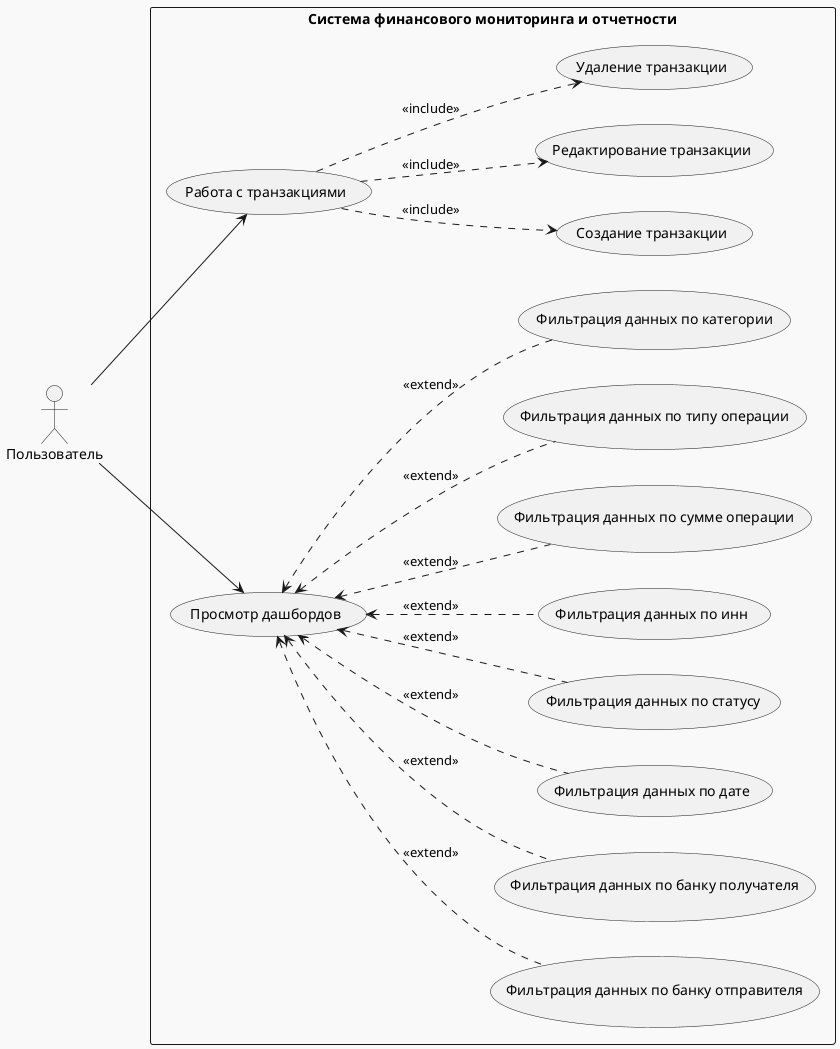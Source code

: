 @startuml use-case mephi fin_project

skinparam monochrome true
skinparam backgroundColor #F9F9F9
skinparam componentStyle filled

left to right direction
skinparam packageStyle rectangle

actor Пользователь

rectangle "Система финансового мониторинга и отчетности" {
    (Работа с транзакциями) as UC1
    (Создание транзакции) as UC1_1
    (Редактирование транзакции) as UC1_2
    (Удаление транзакции) as UC1_3

    (Просмотр дашбордов) as UC2
    (Фильтрация данных по банку отправителя) as UC2_1
    (Фильтрация данных по банку получателя) as UC2_2
    (Фильтрация данных по дате) as UC2_3
    (Фильтрация данных по статусу) as UC2_4
    (Фильтрация данных по инн) as UC2_5
    (Фильтрация данных по сумме операции) as UC2_6
    (Фильтрация данных по типу операции) as UC2_7
    (Фильтрация данных по категории) as UC2_8
}

Пользователь --> UC1
Пользователь --> UC2

UC1 ..> UC1_1 : <<include>>
UC1 ..> UC1_2 : <<include>>
UC1 ..> UC1_3 : <<include>>

UC2 <.. UC2_1 : <<extend>>
UC2 <.. UC2_2 : <<extend>>
UC2 <.. UC2_3 : <<extend>>
UC2 <.. UC2_4 : <<extend>>
UC2 <.. UC2_5 : <<extend>>
UC2 <.. UC2_6 : <<extend>>
UC2 <.. UC2_7 : <<extend>>
UC2 <.. UC2_8 : <<extend>>
@enduml



